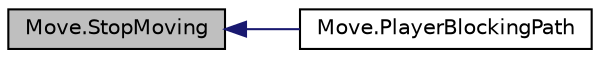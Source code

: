 digraph "Move.StopMoving"
{
  edge [fontname="Helvetica",fontsize="10",labelfontname="Helvetica",labelfontsize="10"];
  node [fontname="Helvetica",fontsize="10",shape=record];
  rankdir="LR";
  Node27 [label="Move.StopMoving",height=0.2,width=0.4,color="black", fillcolor="grey75", style="filled", fontcolor="black"];
  Node27 -> Node28 [dir="back",color="midnightblue",fontsize="10",style="solid",fontname="Helvetica"];
  Node28 [label="Move.PlayerBlockingPath",height=0.2,width=0.4,color="black", fillcolor="white", style="filled",URL="$class_move.html#adf823a235d7d55a98db609866daf1204",tooltip="Checks if the player is in the way of the character by analising player position and character direct..."];
}
